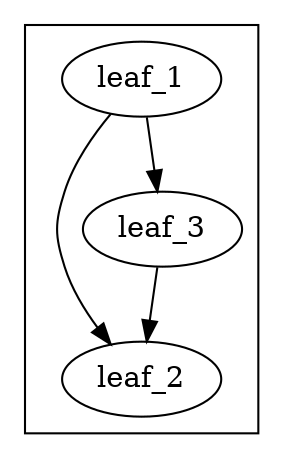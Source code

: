 digraph G {
	subgraph cluster_node_5 {
		leaf_1;
		leaf_2;
		leaf_1 -> leaf_2;
		leaf_1 -> leaf_3;
		leaf_3 -> leaf_2;
	}
	leaf_3;
}